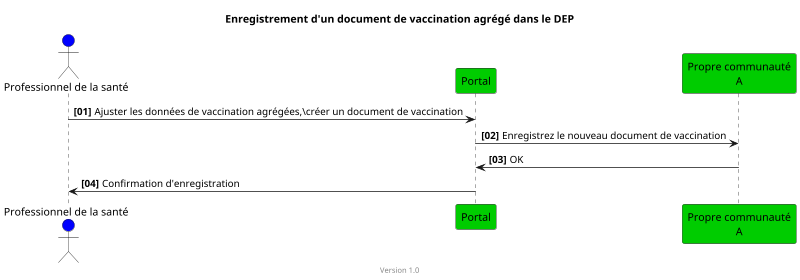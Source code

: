@startuml
title Enregistrement d'un document de vaccination agrégé dans le DEP
footer Version 1.0
skinparam responseMessageBelowArrow true
scale max 800 width

actor "Professionnel de la santé" AS Docteur #blue
participant "Portal" #00CC00
participant "Propre communauté\nA" #00CC00
' participant "Autre communauté\nB" #00aaff
' participant "Autre communauté\nN" #00aaff

autonumber "<b>[00]"
Docteur -> "Portal": Ajuster les données de vaccination agrégées,\créer un document de vaccination
"Portal" -> "Propre communauté\nA": Enregistrez le nouveau document de vaccination
"Propre communauté\nA" -> "Portal": OK

' loop
' "GFPP/PIS" -> "Autre communauté\nB": Définissez les "anciens" Documents de vaccination sur "OBSOLETE"
' "Autre communauté\nB" -> "GFPP/PIS": OK

' "GFPP/PIS" -> "Autre communauté\nN": Définissez les "anciens" Documents de vaccination sur "OBSOLETE"
' "Autre communauté\nN" -> "GFPP/PIS": OK
' end
"Portal" -> Docteur: Confirmation d'enregistration

@enduml
